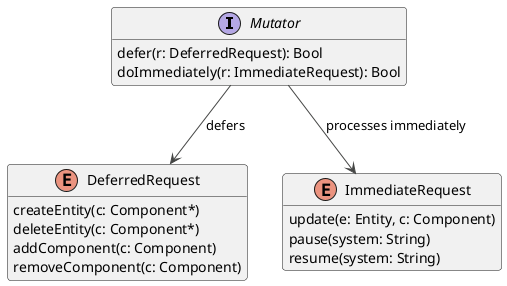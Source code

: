 @startuml

!theme vibrant

interface Mutator {
  defer(r: DeferredRequest): Bool
  doImmediately(r: ImmediateRequest): Bool
}

enum DeferredRequest {
    createEntity(c: Component*)
    deleteEntity(c: Component*)
    addComponent(c: Component)
    removeComponent(c: Component)
}

enum ImmediateRequest {
    update(e: Entity, c: Component)
    pause(system: String)
    resume(system: String)
}

Mutator --> DeferredRequest : defers
Mutator --> ImmediateRequest : processes immediately

hide empty members

@enduml